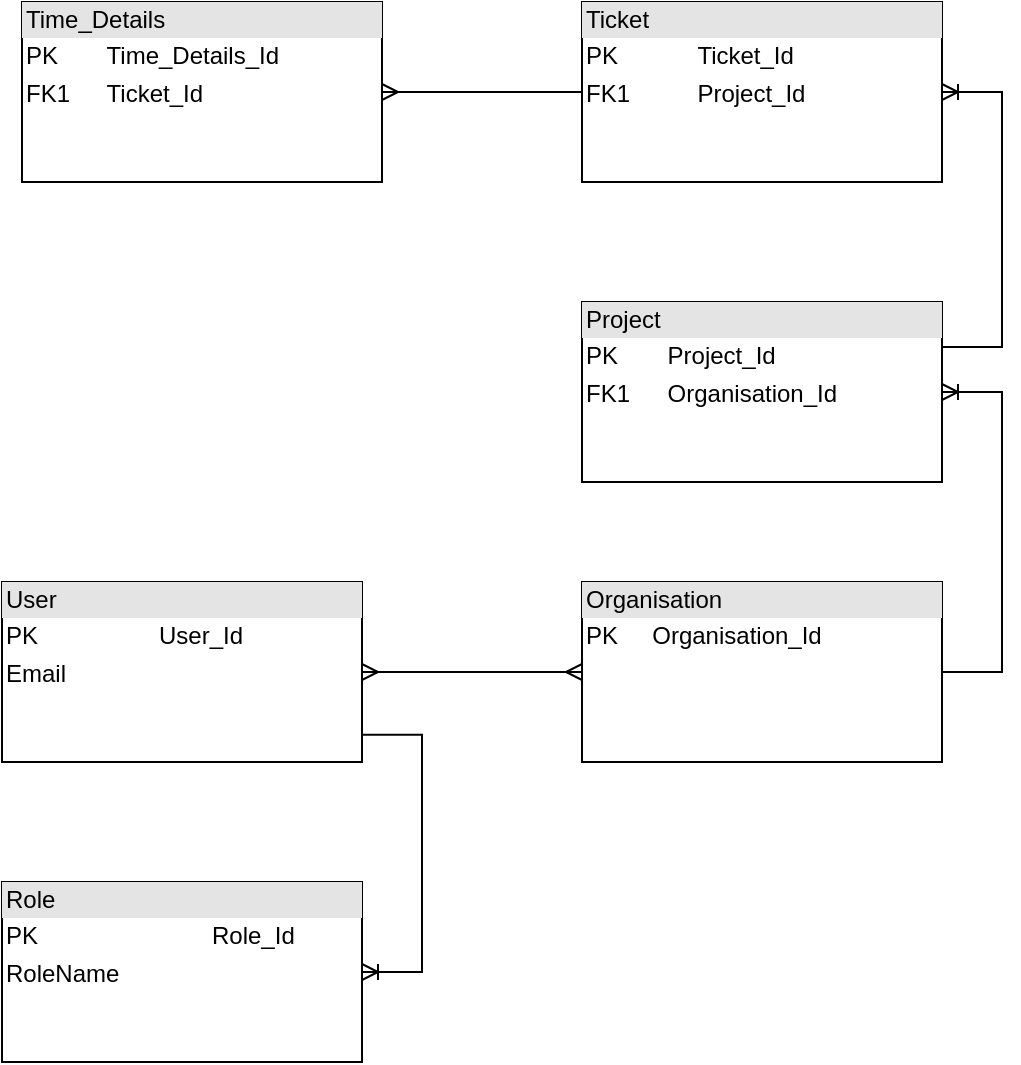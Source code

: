 <mxfile version="23.1.3" type="github">
  <diagram name="Page-1" id="Xl1VuzCZaCD5DjxerAms">
    <mxGraphModel dx="1050" dy="530" grid="1" gridSize="10" guides="1" tooltips="1" connect="1" arrows="1" fold="1" page="1" pageScale="1" pageWidth="850" pageHeight="1100" math="0" shadow="0">
      <root>
        <mxCell id="0" />
        <mxCell id="1" parent="0" />
        <mxCell id="SleQJoFwZ_nsX9yCiVHp-22" value="&lt;div style=&quot;box-sizing:border-box;width:100%;background:#e4e4e4;padding:2px;&quot;&gt;User&lt;/div&gt;&lt;table style=&quot;width:100%;font-size:1em;&quot; cellpadding=&quot;2&quot; cellspacing=&quot;0&quot;&gt;&lt;tbody&gt;&lt;tr&gt;&lt;td&gt;PK&lt;/td&gt;&lt;td&gt;User_Id&lt;/td&gt;&lt;/tr&gt;&lt;tr&gt;&lt;td&gt;Email&lt;br&gt;&lt;br&gt;&lt;/td&gt;&lt;td&gt;&lt;br&gt;&lt;br&gt;&lt;/td&gt;&lt;/tr&gt;&lt;/tbody&gt;&lt;/table&gt;" style="verticalAlign=top;align=left;overflow=fill;html=1;whiteSpace=wrap;" parent="1" vertex="1">
          <mxGeometry x="160" y="320" width="180" height="90" as="geometry" />
        </mxCell>
        <mxCell id="SleQJoFwZ_nsX9yCiVHp-23" value="&lt;div style=&quot;box-sizing:border-box;width:100%;background:#e4e4e4;padding:2px;&quot;&gt;Organisation&lt;/div&gt;&lt;table style=&quot;width:100%;font-size:1em;&quot; cellpadding=&quot;2&quot; cellspacing=&quot;0&quot;&gt;&lt;tbody&gt;&lt;tr&gt;&lt;td&gt;PK&lt;/td&gt;&lt;td&gt;Organisation_Id&lt;/td&gt;&lt;/tr&gt;&lt;tr&gt;&lt;td&gt;&lt;br&gt;&lt;/td&gt;&lt;td&gt;&lt;/td&gt;&lt;/tr&gt;&lt;/tbody&gt;&lt;/table&gt;" style="verticalAlign=top;align=left;overflow=fill;html=1;whiteSpace=wrap;" parent="1" vertex="1">
          <mxGeometry x="450" y="320" width="180" height="90" as="geometry" />
        </mxCell>
        <mxCell id="SleQJoFwZ_nsX9yCiVHp-24" value="&lt;div style=&quot;box-sizing:border-box;width:100%;background:#e4e4e4;padding:2px;&quot;&gt;Project&lt;/div&gt;&lt;table style=&quot;width:100%;font-size:1em;&quot; cellpadding=&quot;2&quot; cellspacing=&quot;0&quot;&gt;&lt;tbody&gt;&lt;tr&gt;&lt;td&gt;PK&lt;/td&gt;&lt;td&gt;Project_Id&lt;/td&gt;&lt;/tr&gt;&lt;tr&gt;&lt;td&gt;FK1&lt;/td&gt;&lt;td&gt;Organisation_Id&lt;/td&gt;&lt;/tr&gt;&lt;tr&gt;&lt;td&gt;&lt;/td&gt;&lt;td&gt;&lt;br&gt;&lt;/td&gt;&lt;/tr&gt;&lt;/tbody&gt;&lt;/table&gt;" style="verticalAlign=top;align=left;overflow=fill;html=1;whiteSpace=wrap;" parent="1" vertex="1">
          <mxGeometry x="450" y="180" width="180" height="90" as="geometry" />
        </mxCell>
        <mxCell id="SleQJoFwZ_nsX9yCiVHp-26" value="&lt;div style=&quot;box-sizing:border-box;width:100%;background:#e4e4e4;padding:2px;&quot;&gt;Ticket&lt;/div&gt;&lt;table style=&quot;width:100%;font-size:1em;&quot; cellpadding=&quot;2&quot; cellspacing=&quot;0&quot;&gt;&lt;tbody&gt;&lt;tr&gt;&lt;td&gt;PK&lt;/td&gt;&lt;td&gt;Ticket_Id&lt;/td&gt;&lt;/tr&gt;&lt;tr&gt;&lt;td&gt;FK1&lt;/td&gt;&lt;td&gt;Project_Id&lt;/td&gt;&lt;/tr&gt;&lt;tr&gt;&lt;td&gt;&lt;/td&gt;&lt;td&gt;&lt;br&gt;&lt;/td&gt;&lt;/tr&gt;&lt;/tbody&gt;&lt;/table&gt;" style="verticalAlign=top;align=left;overflow=fill;html=1;whiteSpace=wrap;" parent="1" vertex="1">
          <mxGeometry x="450" y="30" width="180" height="90" as="geometry" />
        </mxCell>
        <mxCell id="SleQJoFwZ_nsX9yCiVHp-28" value="&lt;div style=&quot;box-sizing:border-box;width:100%;background:#e4e4e4;padding:2px;&quot;&gt;Time_Details&lt;/div&gt;&lt;table style=&quot;width:100%;font-size:1em;&quot; cellpadding=&quot;2&quot; cellspacing=&quot;0&quot;&gt;&lt;tbody&gt;&lt;tr&gt;&lt;td&gt;PK&lt;/td&gt;&lt;td&gt;Time_Details_Id&lt;/td&gt;&lt;/tr&gt;&lt;tr&gt;&lt;td&gt;FK1&lt;/td&gt;&lt;td&gt;Ticket_Id&lt;/td&gt;&lt;/tr&gt;&lt;tr&gt;&lt;td&gt;&lt;/td&gt;&lt;td&gt;&lt;br&gt;&lt;/td&gt;&lt;/tr&gt;&lt;/tbody&gt;&lt;/table&gt;" style="verticalAlign=top;align=left;overflow=fill;html=1;whiteSpace=wrap;" parent="1" vertex="1">
          <mxGeometry x="170" y="30" width="180" height="90" as="geometry" />
        </mxCell>
        <mxCell id="SleQJoFwZ_nsX9yCiVHp-60" value="" style="edgeStyle=entityRelationEdgeStyle;fontSize=12;html=1;endArrow=ERmany;startArrow=ERmany;rounded=0;exitX=1;exitY=0.5;exitDx=0;exitDy=0;entryX=0;entryY=0.5;entryDx=0;entryDy=0;" parent="1" source="SleQJoFwZ_nsX9yCiVHp-22" target="SleQJoFwZ_nsX9yCiVHp-23" edge="1">
          <mxGeometry width="100" height="100" relative="1" as="geometry">
            <mxPoint x="310" y="390" as="sourcePoint" />
            <mxPoint x="410" y="290" as="targetPoint" />
          </mxGeometry>
        </mxCell>
        <mxCell id="SleQJoFwZ_nsX9yCiVHp-61" value="" style="edgeStyle=entityRelationEdgeStyle;fontSize=12;html=1;endArrow=ERoneToMany;rounded=0;exitX=1;exitY=0.5;exitDx=0;exitDy=0;" parent="1" source="SleQJoFwZ_nsX9yCiVHp-23" target="SleQJoFwZ_nsX9yCiVHp-24" edge="1">
          <mxGeometry width="100" height="100" relative="1" as="geometry">
            <mxPoint x="300" y="330" as="sourcePoint" />
            <mxPoint x="400" y="210" as="targetPoint" />
          </mxGeometry>
        </mxCell>
        <mxCell id="SleQJoFwZ_nsX9yCiVHp-62" value="" style="edgeStyle=entityRelationEdgeStyle;fontSize=12;html=1;endArrow=ERoneToMany;rounded=0;exitX=1;exitY=0.25;exitDx=0;exitDy=0;entryX=1;entryY=0.5;entryDx=0;entryDy=0;" parent="1" source="SleQJoFwZ_nsX9yCiVHp-24" target="SleQJoFwZ_nsX9yCiVHp-26" edge="1">
          <mxGeometry width="100" height="100" relative="1" as="geometry">
            <mxPoint x="650" y="210" as="sourcePoint" />
            <mxPoint x="750" y="110" as="targetPoint" />
          </mxGeometry>
        </mxCell>
        <mxCell id="SleQJoFwZ_nsX9yCiVHp-63" value="" style="edgeStyle=entityRelationEdgeStyle;fontSize=12;html=1;endArrow=ERmany;rounded=0;exitX=0;exitY=0.5;exitDx=0;exitDy=0;entryX=1;entryY=0.5;entryDx=0;entryDy=0;" parent="1" source="SleQJoFwZ_nsX9yCiVHp-26" target="SleQJoFwZ_nsX9yCiVHp-28" edge="1">
          <mxGeometry width="100" height="100" relative="1" as="geometry">
            <mxPoint x="290" y="270" as="sourcePoint" />
            <mxPoint x="390" y="170" as="targetPoint" />
          </mxGeometry>
        </mxCell>
        <mxCell id="3N6MxaIt2TloXPaIllMT-1" value="&lt;div style=&quot;box-sizing:border-box;width:100%;background:#e4e4e4;padding:2px;&quot;&gt;Role&lt;/div&gt;&lt;table style=&quot;width:100%;font-size:1em;&quot; cellpadding=&quot;2&quot; cellspacing=&quot;0&quot;&gt;&lt;tbody&gt;&lt;tr&gt;&lt;td&gt;PK&lt;/td&gt;&lt;td&gt;Role_Id&lt;/td&gt;&lt;/tr&gt;&lt;tr&gt;&lt;td&gt;RoleName&lt;br&gt;&lt;br&gt;&lt;/td&gt;&lt;td&gt;&lt;br&gt;&lt;br&gt;&lt;/td&gt;&lt;/tr&gt;&lt;/tbody&gt;&lt;/table&gt;" style="verticalAlign=top;align=left;overflow=fill;html=1;whiteSpace=wrap;" vertex="1" parent="1">
          <mxGeometry x="160" y="470" width="180" height="90" as="geometry" />
        </mxCell>
        <mxCell id="3N6MxaIt2TloXPaIllMT-2" value="" style="edgeStyle=entityRelationEdgeStyle;fontSize=12;html=1;endArrow=ERoneToMany;rounded=0;exitX=1.02;exitY=0.849;exitDx=0;exitDy=0;entryX=1;entryY=0.5;entryDx=0;entryDy=0;exitPerimeter=0;" edge="1" parent="1" target="3N6MxaIt2TloXPaIllMT-1">
          <mxGeometry width="100" height="100" relative="1" as="geometry">
            <mxPoint x="340.0" y="396.41" as="sourcePoint" />
            <mxPoint x="335.14" y="528.41" as="targetPoint" />
            <Array as="points">
              <mxPoint x="341.4" y="455" />
              <mxPoint x="391.4" y="510" />
              <mxPoint x="321.4" y="500" />
              <mxPoint x="321.4" y="510" />
              <mxPoint x="291.4" y="510" />
            </Array>
          </mxGeometry>
        </mxCell>
      </root>
    </mxGraphModel>
  </diagram>
</mxfile>
